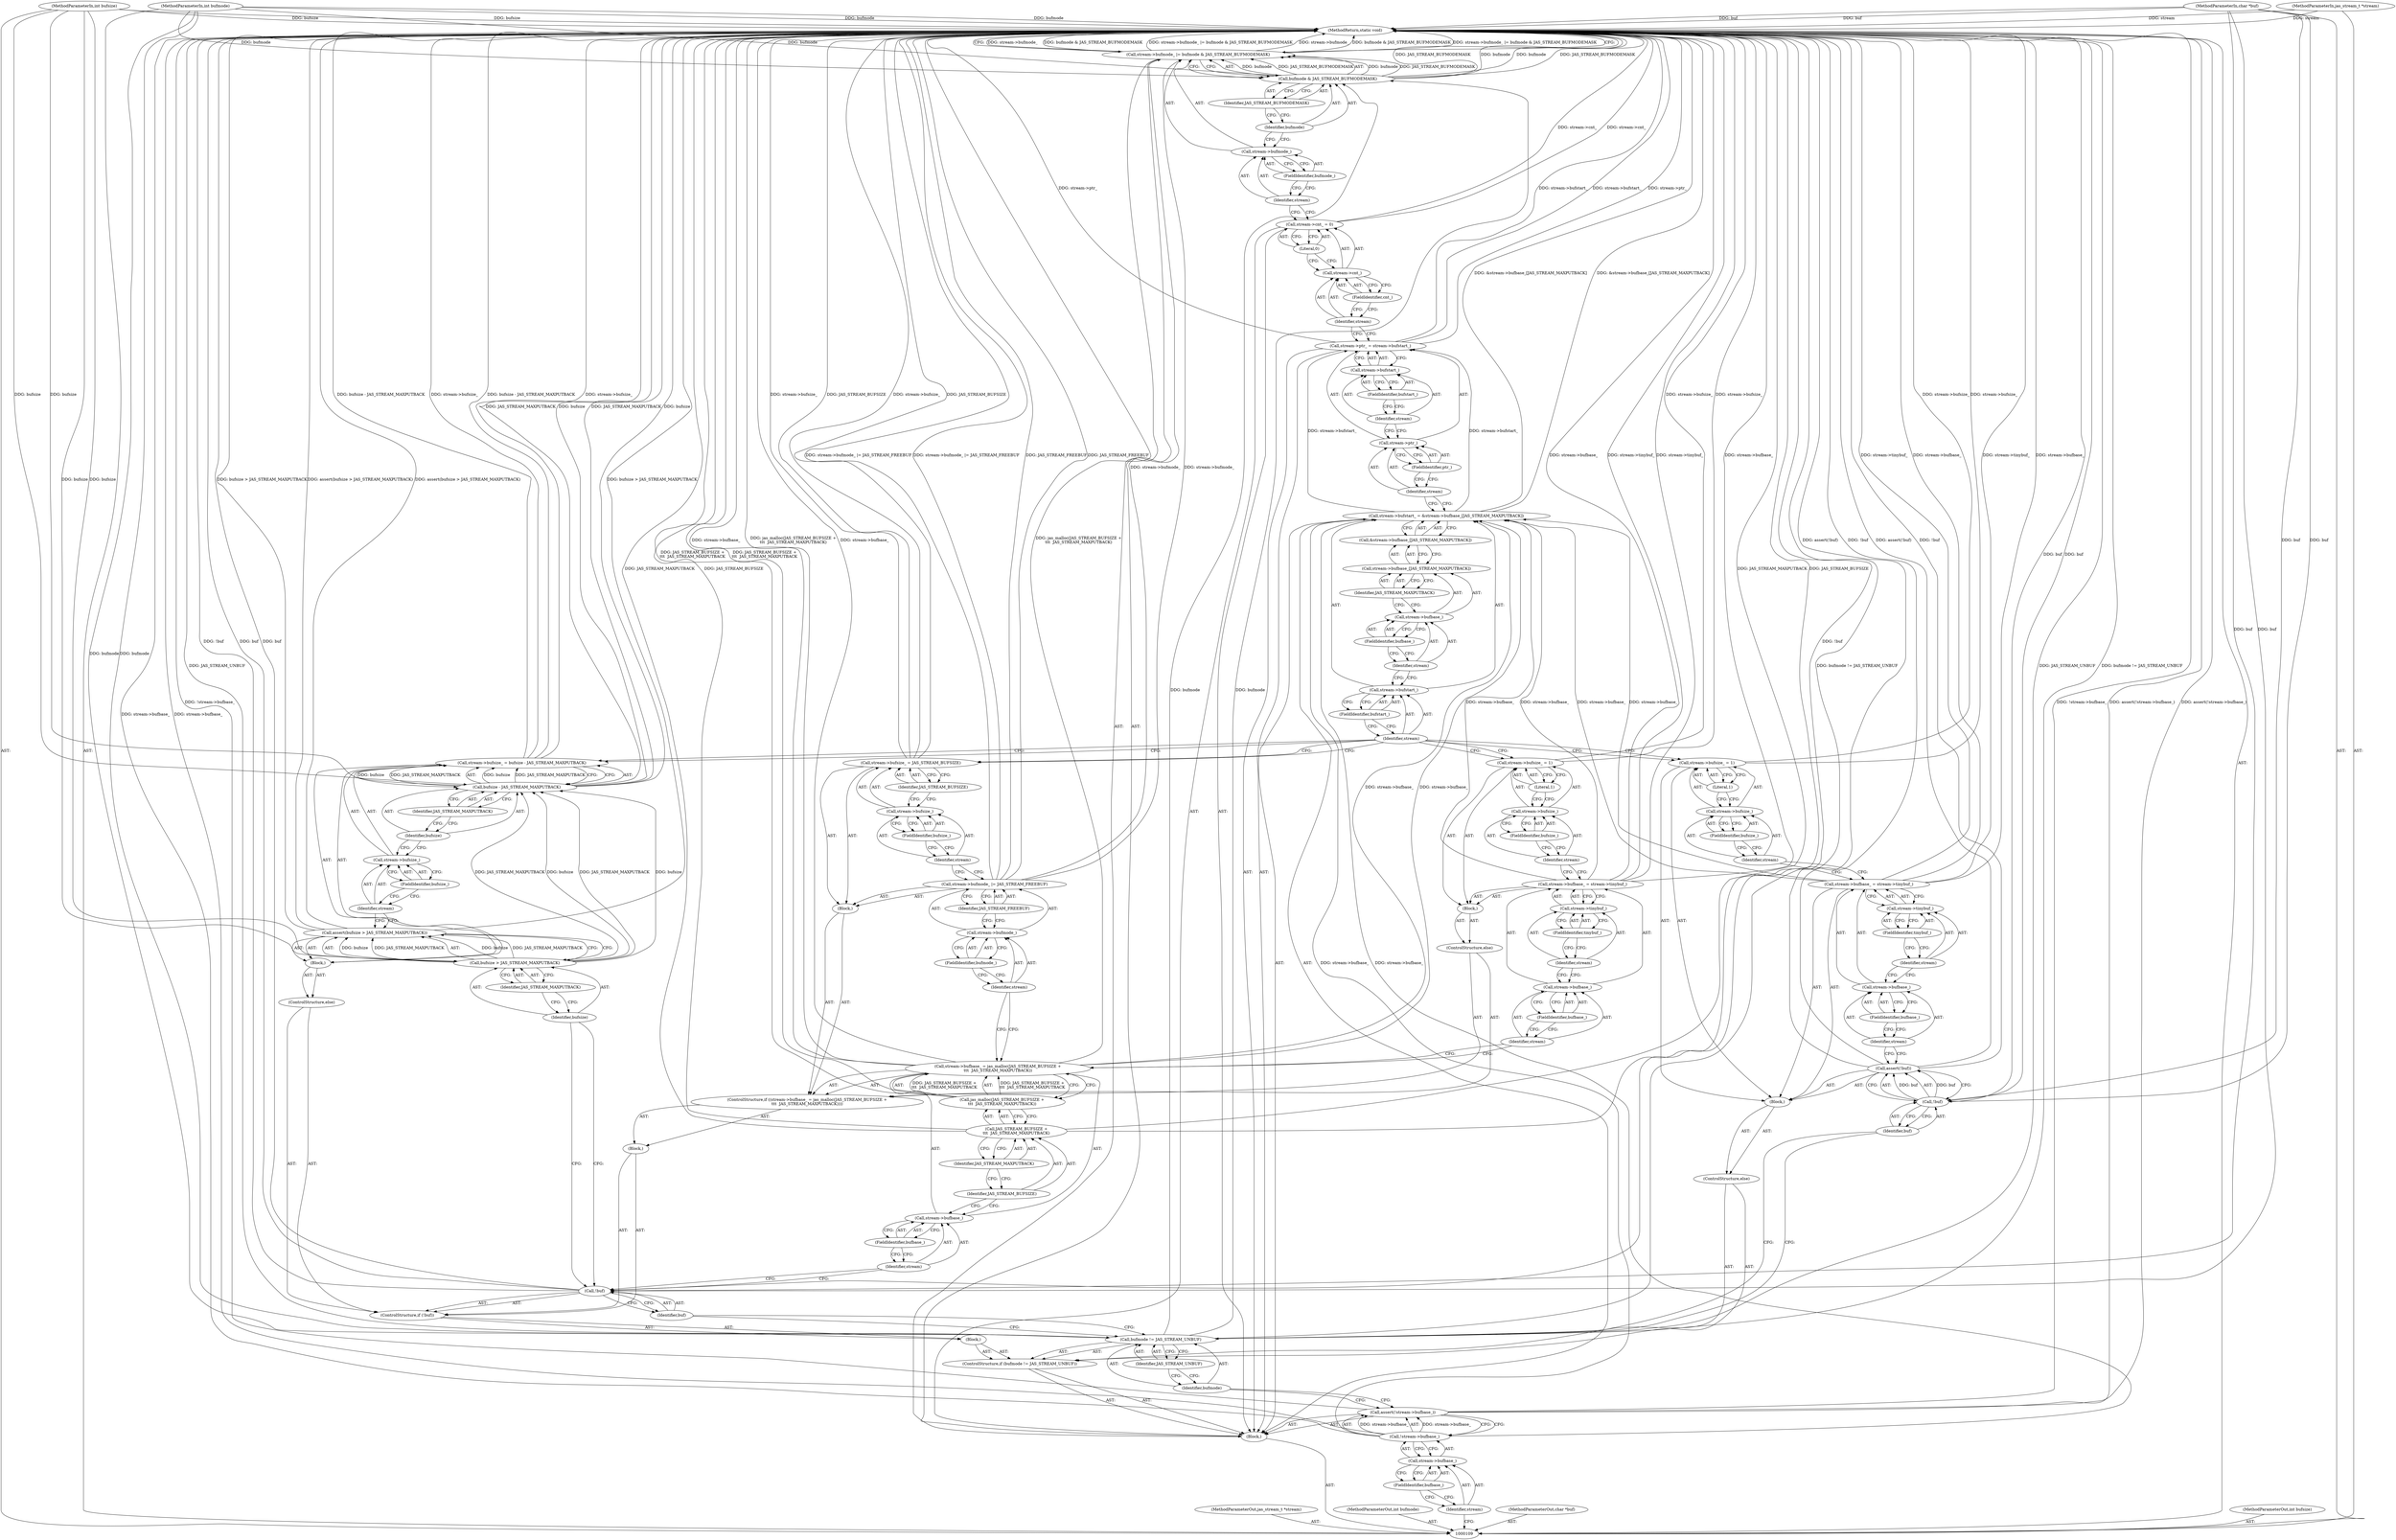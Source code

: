 digraph "0_jasper_d42b2388f7f8e0332c846675133acea151fc557a_30" {
"1000222" [label="(MethodReturn,static void)"];
"1000110" [label="(MethodParameterIn,jas_stream_t *stream)"];
"1000291" [label="(MethodParameterOut,jas_stream_t *stream)"];
"1000111" [label="(MethodParameterIn,int bufmode)"];
"1000292" [label="(MethodParameterOut,int bufmode)"];
"1000112" [label="(MethodParameterIn,char *buf)"];
"1000293" [label="(MethodParameterOut,char *buf)"];
"1000128" [label="(Block,)"];
"1000125" [label="(ControlStructure,if (!buf))"];
"1000126" [label="(Call,!buf)"];
"1000127" [label="(Identifier,buf)"];
"1000133" [label="(FieldIdentifier,bufbase_)"];
"1000134" [label="(Call,jas_malloc(JAS_STREAM_BUFSIZE +\n\t\t\t  JAS_STREAM_MAXPUTBACK))"];
"1000129" [label="(ControlStructure,if ((stream->bufbase_ = jas_malloc(JAS_STREAM_BUFSIZE +\n\t\t\t  JAS_STREAM_MAXPUTBACK))))"];
"1000135" [label="(Call,JAS_STREAM_BUFSIZE +\n\t\t\t  JAS_STREAM_MAXPUTBACK)"];
"1000136" [label="(Identifier,JAS_STREAM_BUFSIZE)"];
"1000130" [label="(Call,stream->bufbase_ = jas_malloc(JAS_STREAM_BUFSIZE +\n\t\t\t  JAS_STREAM_MAXPUTBACK))"];
"1000131" [label="(Call,stream->bufbase_)"];
"1000132" [label="(Identifier,stream)"];
"1000138" [label="(Block,)"];
"1000137" [label="(Identifier,JAS_STREAM_MAXPUTBACK)"];
"1000142" [label="(FieldIdentifier,bufmode_)"];
"1000143" [label="(Identifier,JAS_STREAM_FREEBUF)"];
"1000139" [label="(Call,stream->bufmode_ |= JAS_STREAM_FREEBUF)"];
"1000140" [label="(Call,stream->bufmode_)"];
"1000141" [label="(Identifier,stream)"];
"1000147" [label="(FieldIdentifier,bufsize_)"];
"1000148" [label="(Identifier,JAS_STREAM_BUFSIZE)"];
"1000144" [label="(Call,stream->bufsize_ = JAS_STREAM_BUFSIZE)"];
"1000145" [label="(Call,stream->bufsize_)"];
"1000146" [label="(Identifier,stream)"];
"1000150" [label="(Block,)"];
"1000149" [label="(ControlStructure,else)"];
"1000113" [label="(MethodParameterIn,int bufsize)"];
"1000294" [label="(MethodParameterOut,int bufsize)"];
"1000154" [label="(FieldIdentifier,bufbase_)"];
"1000155" [label="(Call,stream->tinybuf_)"];
"1000156" [label="(Identifier,stream)"];
"1000157" [label="(FieldIdentifier,tinybuf_)"];
"1000151" [label="(Call,stream->bufbase_ = stream->tinybuf_)"];
"1000152" [label="(Call,stream->bufbase_)"];
"1000153" [label="(Identifier,stream)"];
"1000161" [label="(FieldIdentifier,bufsize_)"];
"1000162" [label="(Literal,1)"];
"1000158" [label="(Call,stream->bufsize_ = 1)"];
"1000159" [label="(Call,stream->bufsize_)"];
"1000160" [label="(Identifier,stream)"];
"1000163" [label="(ControlStructure,else)"];
"1000164" [label="(Block,)"];
"1000166" [label="(Call,bufsize > JAS_STREAM_MAXPUTBACK)"];
"1000167" [label="(Identifier,bufsize)"];
"1000168" [label="(Identifier,JAS_STREAM_MAXPUTBACK)"];
"1000165" [label="(Call,assert(bufsize > JAS_STREAM_MAXPUTBACK))"];
"1000172" [label="(FieldIdentifier,bufsize_)"];
"1000173" [label="(Call,bufsize - JAS_STREAM_MAXPUTBACK)"];
"1000174" [label="(Identifier,bufsize)"];
"1000175" [label="(Identifier,JAS_STREAM_MAXPUTBACK)"];
"1000169" [label="(Call,stream->bufsize_ = bufsize - JAS_STREAM_MAXPUTBACK)"];
"1000170" [label="(Call,stream->bufsize_)"];
"1000171" [label="(Identifier,stream)"];
"1000114" [label="(Block,)"];
"1000176" [label="(ControlStructure,else)"];
"1000177" [label="(Block,)"];
"1000180" [label="(Identifier,buf)"];
"1000178" [label="(Call,assert(!buf))"];
"1000179" [label="(Call,!buf)"];
"1000184" [label="(FieldIdentifier,bufbase_)"];
"1000181" [label="(Call,stream->bufbase_ = stream->tinybuf_)"];
"1000182" [label="(Call,stream->bufbase_)"];
"1000183" [label="(Identifier,stream)"];
"1000185" [label="(Call,stream->tinybuf_)"];
"1000186" [label="(Identifier,stream)"];
"1000187" [label="(FieldIdentifier,tinybuf_)"];
"1000191" [label="(FieldIdentifier,bufsize_)"];
"1000188" [label="(Call,stream->bufsize_ = 1)"];
"1000189" [label="(Call,stream->bufsize_)"];
"1000190" [label="(Identifier,stream)"];
"1000192" [label="(Literal,1)"];
"1000193" [label="(Call,stream->bufstart_ = &stream->bufbase_[JAS_STREAM_MAXPUTBACK])"];
"1000194" [label="(Call,stream->bufstart_)"];
"1000195" [label="(Identifier,stream)"];
"1000197" [label="(Call,&stream->bufbase_[JAS_STREAM_MAXPUTBACK])"];
"1000198" [label="(Call,stream->bufbase_[JAS_STREAM_MAXPUTBACK])"];
"1000199" [label="(Call,stream->bufbase_)"];
"1000200" [label="(Identifier,stream)"];
"1000201" [label="(FieldIdentifier,bufbase_)"];
"1000202" [label="(Identifier,JAS_STREAM_MAXPUTBACK)"];
"1000196" [label="(FieldIdentifier,bufstart_)"];
"1000203" [label="(Call,stream->ptr_ = stream->bufstart_)"];
"1000204" [label="(Call,stream->ptr_)"];
"1000205" [label="(Identifier,stream)"];
"1000207" [label="(Call,stream->bufstart_)"];
"1000208" [label="(Identifier,stream)"];
"1000209" [label="(FieldIdentifier,bufstart_)"];
"1000206" [label="(FieldIdentifier,ptr_)"];
"1000210" [label="(Call,stream->cnt_ = 0)"];
"1000211" [label="(Call,stream->cnt_)"];
"1000212" [label="(Identifier,stream)"];
"1000214" [label="(Literal,0)"];
"1000213" [label="(FieldIdentifier,cnt_)"];
"1000215" [label="(Call,stream->bufmode_ |= bufmode & JAS_STREAM_BUFMODEMASK)"];
"1000216" [label="(Call,stream->bufmode_)"];
"1000217" [label="(Identifier,stream)"];
"1000219" [label="(Call,bufmode & JAS_STREAM_BUFMODEMASK)"];
"1000220" [label="(Identifier,bufmode)"];
"1000221" [label="(Identifier,JAS_STREAM_BUFMODEMASK)"];
"1000218" [label="(FieldIdentifier,bufmode_)"];
"1000115" [label="(Call,assert(!stream->bufbase_))"];
"1000119" [label="(FieldIdentifier,bufbase_)"];
"1000116" [label="(Call,!stream->bufbase_)"];
"1000117" [label="(Call,stream->bufbase_)"];
"1000118" [label="(Identifier,stream)"];
"1000120" [label="(ControlStructure,if (bufmode != JAS_STREAM_UNBUF))"];
"1000123" [label="(Identifier,JAS_STREAM_UNBUF)"];
"1000124" [label="(Block,)"];
"1000121" [label="(Call,bufmode != JAS_STREAM_UNBUF)"];
"1000122" [label="(Identifier,bufmode)"];
"1000222" -> "1000109"  [label="AST: "];
"1000222" -> "1000215"  [label="CFG: "];
"1000219" -> "1000222"  [label="DDG: JAS_STREAM_BUFMODEMASK"];
"1000219" -> "1000222"  [label="DDG: bufmode"];
"1000181" -> "1000222"  [label="DDG: stream->tinybuf_"];
"1000181" -> "1000222"  [label="DDG: stream->bufbase_"];
"1000215" -> "1000222"  [label="DDG: stream->bufmode_"];
"1000215" -> "1000222"  [label="DDG: bufmode & JAS_STREAM_BUFMODEMASK"];
"1000215" -> "1000222"  [label="DDG: stream->bufmode_ |= bufmode & JAS_STREAM_BUFMODEMASK"];
"1000178" -> "1000222"  [label="DDG: !buf"];
"1000178" -> "1000222"  [label="DDG: assert(!buf)"];
"1000188" -> "1000222"  [label="DDG: stream->bufsize_"];
"1000144" -> "1000222"  [label="DDG: JAS_STREAM_BUFSIZE"];
"1000144" -> "1000222"  [label="DDG: stream->bufsize_"];
"1000112" -> "1000222"  [label="DDG: buf"];
"1000193" -> "1000222"  [label="DDG: &stream->bufbase_[JAS_STREAM_MAXPUTBACK]"];
"1000158" -> "1000222"  [label="DDG: stream->bufsize_"];
"1000116" -> "1000222"  [label="DDG: stream->bufbase_"];
"1000126" -> "1000222"  [label="DDG: !buf"];
"1000126" -> "1000222"  [label="DDG: buf"];
"1000121" -> "1000222"  [label="DDG: JAS_STREAM_UNBUF"];
"1000121" -> "1000222"  [label="DDG: bufmode != JAS_STREAM_UNBUF"];
"1000139" -> "1000222"  [label="DDG: stream->bufmode_ |= JAS_STREAM_FREEBUF"];
"1000139" -> "1000222"  [label="DDG: JAS_STREAM_FREEBUF"];
"1000165" -> "1000222"  [label="DDG: bufsize > JAS_STREAM_MAXPUTBACK"];
"1000165" -> "1000222"  [label="DDG: assert(bufsize > JAS_STREAM_MAXPUTBACK)"];
"1000151" -> "1000222"  [label="DDG: stream->bufbase_"];
"1000151" -> "1000222"  [label="DDG: stream->tinybuf_"];
"1000130" -> "1000222"  [label="DDG: jas_malloc(JAS_STREAM_BUFSIZE +\n\t\t\t  JAS_STREAM_MAXPUTBACK)"];
"1000130" -> "1000222"  [label="DDG: stream->bufbase_"];
"1000115" -> "1000222"  [label="DDG: assert(!stream->bufbase_)"];
"1000115" -> "1000222"  [label="DDG: !stream->bufbase_"];
"1000179" -> "1000222"  [label="DDG: buf"];
"1000203" -> "1000222"  [label="DDG: stream->bufstart_"];
"1000203" -> "1000222"  [label="DDG: stream->ptr_"];
"1000134" -> "1000222"  [label="DDG: JAS_STREAM_BUFSIZE +\n\t\t\t  JAS_STREAM_MAXPUTBACK"];
"1000113" -> "1000222"  [label="DDG: bufsize"];
"1000210" -> "1000222"  [label="DDG: stream->cnt_"];
"1000110" -> "1000222"  [label="DDG: stream"];
"1000169" -> "1000222"  [label="DDG: bufsize - JAS_STREAM_MAXPUTBACK"];
"1000169" -> "1000222"  [label="DDG: stream->bufsize_"];
"1000135" -> "1000222"  [label="DDG: JAS_STREAM_BUFSIZE"];
"1000135" -> "1000222"  [label="DDG: JAS_STREAM_MAXPUTBACK"];
"1000111" -> "1000222"  [label="DDG: bufmode"];
"1000173" -> "1000222"  [label="DDG: bufsize"];
"1000173" -> "1000222"  [label="DDG: JAS_STREAM_MAXPUTBACK"];
"1000110" -> "1000109"  [label="AST: "];
"1000110" -> "1000222"  [label="DDG: stream"];
"1000291" -> "1000109"  [label="AST: "];
"1000111" -> "1000109"  [label="AST: "];
"1000111" -> "1000222"  [label="DDG: bufmode"];
"1000111" -> "1000121"  [label="DDG: bufmode"];
"1000111" -> "1000219"  [label="DDG: bufmode"];
"1000292" -> "1000109"  [label="AST: "];
"1000112" -> "1000109"  [label="AST: "];
"1000112" -> "1000222"  [label="DDG: buf"];
"1000112" -> "1000126"  [label="DDG: buf"];
"1000112" -> "1000179"  [label="DDG: buf"];
"1000293" -> "1000109"  [label="AST: "];
"1000128" -> "1000125"  [label="AST: "];
"1000129" -> "1000128"  [label="AST: "];
"1000125" -> "1000124"  [label="AST: "];
"1000126" -> "1000125"  [label="AST: "];
"1000128" -> "1000125"  [label="AST: "];
"1000163" -> "1000125"  [label="AST: "];
"1000126" -> "1000125"  [label="AST: "];
"1000126" -> "1000127"  [label="CFG: "];
"1000127" -> "1000126"  [label="AST: "];
"1000132" -> "1000126"  [label="CFG: "];
"1000167" -> "1000126"  [label="CFG: "];
"1000126" -> "1000222"  [label="DDG: !buf"];
"1000126" -> "1000222"  [label="DDG: buf"];
"1000112" -> "1000126"  [label="DDG: buf"];
"1000127" -> "1000126"  [label="AST: "];
"1000127" -> "1000121"  [label="CFG: "];
"1000126" -> "1000127"  [label="CFG: "];
"1000133" -> "1000131"  [label="AST: "];
"1000133" -> "1000132"  [label="CFG: "];
"1000131" -> "1000133"  [label="CFG: "];
"1000134" -> "1000130"  [label="AST: "];
"1000134" -> "1000135"  [label="CFG: "];
"1000135" -> "1000134"  [label="AST: "];
"1000130" -> "1000134"  [label="CFG: "];
"1000134" -> "1000222"  [label="DDG: JAS_STREAM_BUFSIZE +\n\t\t\t  JAS_STREAM_MAXPUTBACK"];
"1000134" -> "1000130"  [label="DDG: JAS_STREAM_BUFSIZE +\n\t\t\t  JAS_STREAM_MAXPUTBACK"];
"1000129" -> "1000128"  [label="AST: "];
"1000130" -> "1000129"  [label="AST: "];
"1000138" -> "1000129"  [label="AST: "];
"1000149" -> "1000129"  [label="AST: "];
"1000135" -> "1000134"  [label="AST: "];
"1000135" -> "1000137"  [label="CFG: "];
"1000136" -> "1000135"  [label="AST: "];
"1000137" -> "1000135"  [label="AST: "];
"1000134" -> "1000135"  [label="CFG: "];
"1000135" -> "1000222"  [label="DDG: JAS_STREAM_BUFSIZE"];
"1000135" -> "1000222"  [label="DDG: JAS_STREAM_MAXPUTBACK"];
"1000136" -> "1000135"  [label="AST: "];
"1000136" -> "1000131"  [label="CFG: "];
"1000137" -> "1000136"  [label="CFG: "];
"1000130" -> "1000129"  [label="AST: "];
"1000130" -> "1000134"  [label="CFG: "];
"1000131" -> "1000130"  [label="AST: "];
"1000134" -> "1000130"  [label="AST: "];
"1000141" -> "1000130"  [label="CFG: "];
"1000153" -> "1000130"  [label="CFG: "];
"1000130" -> "1000222"  [label="DDG: jas_malloc(JAS_STREAM_BUFSIZE +\n\t\t\t  JAS_STREAM_MAXPUTBACK)"];
"1000130" -> "1000222"  [label="DDG: stream->bufbase_"];
"1000134" -> "1000130"  [label="DDG: JAS_STREAM_BUFSIZE +\n\t\t\t  JAS_STREAM_MAXPUTBACK"];
"1000130" -> "1000193"  [label="DDG: stream->bufbase_"];
"1000131" -> "1000130"  [label="AST: "];
"1000131" -> "1000133"  [label="CFG: "];
"1000132" -> "1000131"  [label="AST: "];
"1000133" -> "1000131"  [label="AST: "];
"1000136" -> "1000131"  [label="CFG: "];
"1000132" -> "1000131"  [label="AST: "];
"1000132" -> "1000126"  [label="CFG: "];
"1000133" -> "1000132"  [label="CFG: "];
"1000138" -> "1000129"  [label="AST: "];
"1000139" -> "1000138"  [label="AST: "];
"1000144" -> "1000138"  [label="AST: "];
"1000137" -> "1000135"  [label="AST: "];
"1000137" -> "1000136"  [label="CFG: "];
"1000135" -> "1000137"  [label="CFG: "];
"1000142" -> "1000140"  [label="AST: "];
"1000142" -> "1000141"  [label="CFG: "];
"1000140" -> "1000142"  [label="CFG: "];
"1000143" -> "1000139"  [label="AST: "];
"1000143" -> "1000140"  [label="CFG: "];
"1000139" -> "1000143"  [label="CFG: "];
"1000139" -> "1000138"  [label="AST: "];
"1000139" -> "1000143"  [label="CFG: "];
"1000140" -> "1000139"  [label="AST: "];
"1000143" -> "1000139"  [label="AST: "];
"1000146" -> "1000139"  [label="CFG: "];
"1000139" -> "1000222"  [label="DDG: stream->bufmode_ |= JAS_STREAM_FREEBUF"];
"1000139" -> "1000222"  [label="DDG: JAS_STREAM_FREEBUF"];
"1000139" -> "1000215"  [label="DDG: stream->bufmode_"];
"1000140" -> "1000139"  [label="AST: "];
"1000140" -> "1000142"  [label="CFG: "];
"1000141" -> "1000140"  [label="AST: "];
"1000142" -> "1000140"  [label="AST: "];
"1000143" -> "1000140"  [label="CFG: "];
"1000141" -> "1000140"  [label="AST: "];
"1000141" -> "1000130"  [label="CFG: "];
"1000142" -> "1000141"  [label="CFG: "];
"1000147" -> "1000145"  [label="AST: "];
"1000147" -> "1000146"  [label="CFG: "];
"1000145" -> "1000147"  [label="CFG: "];
"1000148" -> "1000144"  [label="AST: "];
"1000148" -> "1000145"  [label="CFG: "];
"1000144" -> "1000148"  [label="CFG: "];
"1000144" -> "1000138"  [label="AST: "];
"1000144" -> "1000148"  [label="CFG: "];
"1000145" -> "1000144"  [label="AST: "];
"1000148" -> "1000144"  [label="AST: "];
"1000195" -> "1000144"  [label="CFG: "];
"1000144" -> "1000222"  [label="DDG: JAS_STREAM_BUFSIZE"];
"1000144" -> "1000222"  [label="DDG: stream->bufsize_"];
"1000145" -> "1000144"  [label="AST: "];
"1000145" -> "1000147"  [label="CFG: "];
"1000146" -> "1000145"  [label="AST: "];
"1000147" -> "1000145"  [label="AST: "];
"1000148" -> "1000145"  [label="CFG: "];
"1000146" -> "1000145"  [label="AST: "];
"1000146" -> "1000139"  [label="CFG: "];
"1000147" -> "1000146"  [label="CFG: "];
"1000150" -> "1000149"  [label="AST: "];
"1000151" -> "1000150"  [label="AST: "];
"1000158" -> "1000150"  [label="AST: "];
"1000149" -> "1000129"  [label="AST: "];
"1000150" -> "1000149"  [label="AST: "];
"1000113" -> "1000109"  [label="AST: "];
"1000113" -> "1000222"  [label="DDG: bufsize"];
"1000113" -> "1000166"  [label="DDG: bufsize"];
"1000113" -> "1000173"  [label="DDG: bufsize"];
"1000294" -> "1000109"  [label="AST: "];
"1000154" -> "1000152"  [label="AST: "];
"1000154" -> "1000153"  [label="CFG: "];
"1000152" -> "1000154"  [label="CFG: "];
"1000155" -> "1000151"  [label="AST: "];
"1000155" -> "1000157"  [label="CFG: "];
"1000156" -> "1000155"  [label="AST: "];
"1000157" -> "1000155"  [label="AST: "];
"1000151" -> "1000155"  [label="CFG: "];
"1000156" -> "1000155"  [label="AST: "];
"1000156" -> "1000152"  [label="CFG: "];
"1000157" -> "1000156"  [label="CFG: "];
"1000157" -> "1000155"  [label="AST: "];
"1000157" -> "1000156"  [label="CFG: "];
"1000155" -> "1000157"  [label="CFG: "];
"1000151" -> "1000150"  [label="AST: "];
"1000151" -> "1000155"  [label="CFG: "];
"1000152" -> "1000151"  [label="AST: "];
"1000155" -> "1000151"  [label="AST: "];
"1000160" -> "1000151"  [label="CFG: "];
"1000151" -> "1000222"  [label="DDG: stream->bufbase_"];
"1000151" -> "1000222"  [label="DDG: stream->tinybuf_"];
"1000151" -> "1000193"  [label="DDG: stream->bufbase_"];
"1000152" -> "1000151"  [label="AST: "];
"1000152" -> "1000154"  [label="CFG: "];
"1000153" -> "1000152"  [label="AST: "];
"1000154" -> "1000152"  [label="AST: "];
"1000156" -> "1000152"  [label="CFG: "];
"1000153" -> "1000152"  [label="AST: "];
"1000153" -> "1000130"  [label="CFG: "];
"1000154" -> "1000153"  [label="CFG: "];
"1000161" -> "1000159"  [label="AST: "];
"1000161" -> "1000160"  [label="CFG: "];
"1000159" -> "1000161"  [label="CFG: "];
"1000162" -> "1000158"  [label="AST: "];
"1000162" -> "1000159"  [label="CFG: "];
"1000158" -> "1000162"  [label="CFG: "];
"1000158" -> "1000150"  [label="AST: "];
"1000158" -> "1000162"  [label="CFG: "];
"1000159" -> "1000158"  [label="AST: "];
"1000162" -> "1000158"  [label="AST: "];
"1000195" -> "1000158"  [label="CFG: "];
"1000158" -> "1000222"  [label="DDG: stream->bufsize_"];
"1000159" -> "1000158"  [label="AST: "];
"1000159" -> "1000161"  [label="CFG: "];
"1000160" -> "1000159"  [label="AST: "];
"1000161" -> "1000159"  [label="AST: "];
"1000162" -> "1000159"  [label="CFG: "];
"1000160" -> "1000159"  [label="AST: "];
"1000160" -> "1000151"  [label="CFG: "];
"1000161" -> "1000160"  [label="CFG: "];
"1000163" -> "1000125"  [label="AST: "];
"1000164" -> "1000163"  [label="AST: "];
"1000164" -> "1000163"  [label="AST: "];
"1000165" -> "1000164"  [label="AST: "];
"1000169" -> "1000164"  [label="AST: "];
"1000166" -> "1000165"  [label="AST: "];
"1000166" -> "1000168"  [label="CFG: "];
"1000167" -> "1000166"  [label="AST: "];
"1000168" -> "1000166"  [label="AST: "];
"1000165" -> "1000166"  [label="CFG: "];
"1000166" -> "1000165"  [label="DDG: bufsize"];
"1000166" -> "1000165"  [label="DDG: JAS_STREAM_MAXPUTBACK"];
"1000113" -> "1000166"  [label="DDG: bufsize"];
"1000166" -> "1000173"  [label="DDG: bufsize"];
"1000166" -> "1000173"  [label="DDG: JAS_STREAM_MAXPUTBACK"];
"1000167" -> "1000166"  [label="AST: "];
"1000167" -> "1000126"  [label="CFG: "];
"1000168" -> "1000167"  [label="CFG: "];
"1000168" -> "1000166"  [label="AST: "];
"1000168" -> "1000167"  [label="CFG: "];
"1000166" -> "1000168"  [label="CFG: "];
"1000165" -> "1000164"  [label="AST: "];
"1000165" -> "1000166"  [label="CFG: "];
"1000166" -> "1000165"  [label="AST: "];
"1000171" -> "1000165"  [label="CFG: "];
"1000165" -> "1000222"  [label="DDG: bufsize > JAS_STREAM_MAXPUTBACK"];
"1000165" -> "1000222"  [label="DDG: assert(bufsize > JAS_STREAM_MAXPUTBACK)"];
"1000166" -> "1000165"  [label="DDG: bufsize"];
"1000166" -> "1000165"  [label="DDG: JAS_STREAM_MAXPUTBACK"];
"1000172" -> "1000170"  [label="AST: "];
"1000172" -> "1000171"  [label="CFG: "];
"1000170" -> "1000172"  [label="CFG: "];
"1000173" -> "1000169"  [label="AST: "];
"1000173" -> "1000175"  [label="CFG: "];
"1000174" -> "1000173"  [label="AST: "];
"1000175" -> "1000173"  [label="AST: "];
"1000169" -> "1000173"  [label="CFG: "];
"1000173" -> "1000222"  [label="DDG: bufsize"];
"1000173" -> "1000222"  [label="DDG: JAS_STREAM_MAXPUTBACK"];
"1000173" -> "1000169"  [label="DDG: bufsize"];
"1000173" -> "1000169"  [label="DDG: JAS_STREAM_MAXPUTBACK"];
"1000166" -> "1000173"  [label="DDG: bufsize"];
"1000166" -> "1000173"  [label="DDG: JAS_STREAM_MAXPUTBACK"];
"1000113" -> "1000173"  [label="DDG: bufsize"];
"1000174" -> "1000173"  [label="AST: "];
"1000174" -> "1000170"  [label="CFG: "];
"1000175" -> "1000174"  [label="CFG: "];
"1000175" -> "1000173"  [label="AST: "];
"1000175" -> "1000174"  [label="CFG: "];
"1000173" -> "1000175"  [label="CFG: "];
"1000169" -> "1000164"  [label="AST: "];
"1000169" -> "1000173"  [label="CFG: "];
"1000170" -> "1000169"  [label="AST: "];
"1000173" -> "1000169"  [label="AST: "];
"1000195" -> "1000169"  [label="CFG: "];
"1000169" -> "1000222"  [label="DDG: bufsize - JAS_STREAM_MAXPUTBACK"];
"1000169" -> "1000222"  [label="DDG: stream->bufsize_"];
"1000173" -> "1000169"  [label="DDG: bufsize"];
"1000173" -> "1000169"  [label="DDG: JAS_STREAM_MAXPUTBACK"];
"1000170" -> "1000169"  [label="AST: "];
"1000170" -> "1000172"  [label="CFG: "];
"1000171" -> "1000170"  [label="AST: "];
"1000172" -> "1000170"  [label="AST: "];
"1000174" -> "1000170"  [label="CFG: "];
"1000171" -> "1000170"  [label="AST: "];
"1000171" -> "1000165"  [label="CFG: "];
"1000172" -> "1000171"  [label="CFG: "];
"1000114" -> "1000109"  [label="AST: "];
"1000115" -> "1000114"  [label="AST: "];
"1000120" -> "1000114"  [label="AST: "];
"1000193" -> "1000114"  [label="AST: "];
"1000203" -> "1000114"  [label="AST: "];
"1000210" -> "1000114"  [label="AST: "];
"1000215" -> "1000114"  [label="AST: "];
"1000176" -> "1000120"  [label="AST: "];
"1000177" -> "1000176"  [label="AST: "];
"1000177" -> "1000176"  [label="AST: "];
"1000178" -> "1000177"  [label="AST: "];
"1000181" -> "1000177"  [label="AST: "];
"1000188" -> "1000177"  [label="AST: "];
"1000180" -> "1000179"  [label="AST: "];
"1000180" -> "1000121"  [label="CFG: "];
"1000179" -> "1000180"  [label="CFG: "];
"1000178" -> "1000177"  [label="AST: "];
"1000178" -> "1000179"  [label="CFG: "];
"1000179" -> "1000178"  [label="AST: "];
"1000183" -> "1000178"  [label="CFG: "];
"1000178" -> "1000222"  [label="DDG: !buf"];
"1000178" -> "1000222"  [label="DDG: assert(!buf)"];
"1000179" -> "1000178"  [label="DDG: buf"];
"1000179" -> "1000178"  [label="AST: "];
"1000179" -> "1000180"  [label="CFG: "];
"1000180" -> "1000179"  [label="AST: "];
"1000178" -> "1000179"  [label="CFG: "];
"1000179" -> "1000222"  [label="DDG: buf"];
"1000179" -> "1000178"  [label="DDG: buf"];
"1000112" -> "1000179"  [label="DDG: buf"];
"1000184" -> "1000182"  [label="AST: "];
"1000184" -> "1000183"  [label="CFG: "];
"1000182" -> "1000184"  [label="CFG: "];
"1000181" -> "1000177"  [label="AST: "];
"1000181" -> "1000185"  [label="CFG: "];
"1000182" -> "1000181"  [label="AST: "];
"1000185" -> "1000181"  [label="AST: "];
"1000190" -> "1000181"  [label="CFG: "];
"1000181" -> "1000222"  [label="DDG: stream->tinybuf_"];
"1000181" -> "1000222"  [label="DDG: stream->bufbase_"];
"1000181" -> "1000193"  [label="DDG: stream->bufbase_"];
"1000182" -> "1000181"  [label="AST: "];
"1000182" -> "1000184"  [label="CFG: "];
"1000183" -> "1000182"  [label="AST: "];
"1000184" -> "1000182"  [label="AST: "];
"1000186" -> "1000182"  [label="CFG: "];
"1000183" -> "1000182"  [label="AST: "];
"1000183" -> "1000178"  [label="CFG: "];
"1000184" -> "1000183"  [label="CFG: "];
"1000185" -> "1000181"  [label="AST: "];
"1000185" -> "1000187"  [label="CFG: "];
"1000186" -> "1000185"  [label="AST: "];
"1000187" -> "1000185"  [label="AST: "];
"1000181" -> "1000185"  [label="CFG: "];
"1000186" -> "1000185"  [label="AST: "];
"1000186" -> "1000182"  [label="CFG: "];
"1000187" -> "1000186"  [label="CFG: "];
"1000187" -> "1000185"  [label="AST: "];
"1000187" -> "1000186"  [label="CFG: "];
"1000185" -> "1000187"  [label="CFG: "];
"1000191" -> "1000189"  [label="AST: "];
"1000191" -> "1000190"  [label="CFG: "];
"1000189" -> "1000191"  [label="CFG: "];
"1000188" -> "1000177"  [label="AST: "];
"1000188" -> "1000192"  [label="CFG: "];
"1000189" -> "1000188"  [label="AST: "];
"1000192" -> "1000188"  [label="AST: "];
"1000195" -> "1000188"  [label="CFG: "];
"1000188" -> "1000222"  [label="DDG: stream->bufsize_"];
"1000189" -> "1000188"  [label="AST: "];
"1000189" -> "1000191"  [label="CFG: "];
"1000190" -> "1000189"  [label="AST: "];
"1000191" -> "1000189"  [label="AST: "];
"1000192" -> "1000189"  [label="CFG: "];
"1000190" -> "1000189"  [label="AST: "];
"1000190" -> "1000181"  [label="CFG: "];
"1000191" -> "1000190"  [label="CFG: "];
"1000192" -> "1000188"  [label="AST: "];
"1000192" -> "1000189"  [label="CFG: "];
"1000188" -> "1000192"  [label="CFG: "];
"1000193" -> "1000114"  [label="AST: "];
"1000193" -> "1000197"  [label="CFG: "];
"1000194" -> "1000193"  [label="AST: "];
"1000197" -> "1000193"  [label="AST: "];
"1000205" -> "1000193"  [label="CFG: "];
"1000193" -> "1000222"  [label="DDG: &stream->bufbase_[JAS_STREAM_MAXPUTBACK]"];
"1000151" -> "1000193"  [label="DDG: stream->bufbase_"];
"1000130" -> "1000193"  [label="DDG: stream->bufbase_"];
"1000181" -> "1000193"  [label="DDG: stream->bufbase_"];
"1000116" -> "1000193"  [label="DDG: stream->bufbase_"];
"1000193" -> "1000203"  [label="DDG: stream->bufstart_"];
"1000194" -> "1000193"  [label="AST: "];
"1000194" -> "1000196"  [label="CFG: "];
"1000195" -> "1000194"  [label="AST: "];
"1000196" -> "1000194"  [label="AST: "];
"1000200" -> "1000194"  [label="CFG: "];
"1000195" -> "1000194"  [label="AST: "];
"1000195" -> "1000144"  [label="CFG: "];
"1000195" -> "1000158"  [label="CFG: "];
"1000195" -> "1000169"  [label="CFG: "];
"1000195" -> "1000188"  [label="CFG: "];
"1000196" -> "1000195"  [label="CFG: "];
"1000197" -> "1000193"  [label="AST: "];
"1000197" -> "1000198"  [label="CFG: "];
"1000198" -> "1000197"  [label="AST: "];
"1000193" -> "1000197"  [label="CFG: "];
"1000198" -> "1000197"  [label="AST: "];
"1000198" -> "1000202"  [label="CFG: "];
"1000199" -> "1000198"  [label="AST: "];
"1000202" -> "1000198"  [label="AST: "];
"1000197" -> "1000198"  [label="CFG: "];
"1000199" -> "1000198"  [label="AST: "];
"1000199" -> "1000201"  [label="CFG: "];
"1000200" -> "1000199"  [label="AST: "];
"1000201" -> "1000199"  [label="AST: "];
"1000202" -> "1000199"  [label="CFG: "];
"1000200" -> "1000199"  [label="AST: "];
"1000200" -> "1000194"  [label="CFG: "];
"1000201" -> "1000200"  [label="CFG: "];
"1000201" -> "1000199"  [label="AST: "];
"1000201" -> "1000200"  [label="CFG: "];
"1000199" -> "1000201"  [label="CFG: "];
"1000202" -> "1000198"  [label="AST: "];
"1000202" -> "1000199"  [label="CFG: "];
"1000198" -> "1000202"  [label="CFG: "];
"1000196" -> "1000194"  [label="AST: "];
"1000196" -> "1000195"  [label="CFG: "];
"1000194" -> "1000196"  [label="CFG: "];
"1000203" -> "1000114"  [label="AST: "];
"1000203" -> "1000207"  [label="CFG: "];
"1000204" -> "1000203"  [label="AST: "];
"1000207" -> "1000203"  [label="AST: "];
"1000212" -> "1000203"  [label="CFG: "];
"1000203" -> "1000222"  [label="DDG: stream->bufstart_"];
"1000203" -> "1000222"  [label="DDG: stream->ptr_"];
"1000193" -> "1000203"  [label="DDG: stream->bufstart_"];
"1000204" -> "1000203"  [label="AST: "];
"1000204" -> "1000206"  [label="CFG: "];
"1000205" -> "1000204"  [label="AST: "];
"1000206" -> "1000204"  [label="AST: "];
"1000208" -> "1000204"  [label="CFG: "];
"1000205" -> "1000204"  [label="AST: "];
"1000205" -> "1000193"  [label="CFG: "];
"1000206" -> "1000205"  [label="CFG: "];
"1000207" -> "1000203"  [label="AST: "];
"1000207" -> "1000209"  [label="CFG: "];
"1000208" -> "1000207"  [label="AST: "];
"1000209" -> "1000207"  [label="AST: "];
"1000203" -> "1000207"  [label="CFG: "];
"1000208" -> "1000207"  [label="AST: "];
"1000208" -> "1000204"  [label="CFG: "];
"1000209" -> "1000208"  [label="CFG: "];
"1000209" -> "1000207"  [label="AST: "];
"1000209" -> "1000208"  [label="CFG: "];
"1000207" -> "1000209"  [label="CFG: "];
"1000206" -> "1000204"  [label="AST: "];
"1000206" -> "1000205"  [label="CFG: "];
"1000204" -> "1000206"  [label="CFG: "];
"1000210" -> "1000114"  [label="AST: "];
"1000210" -> "1000214"  [label="CFG: "];
"1000211" -> "1000210"  [label="AST: "];
"1000214" -> "1000210"  [label="AST: "];
"1000217" -> "1000210"  [label="CFG: "];
"1000210" -> "1000222"  [label="DDG: stream->cnt_"];
"1000211" -> "1000210"  [label="AST: "];
"1000211" -> "1000213"  [label="CFG: "];
"1000212" -> "1000211"  [label="AST: "];
"1000213" -> "1000211"  [label="AST: "];
"1000214" -> "1000211"  [label="CFG: "];
"1000212" -> "1000211"  [label="AST: "];
"1000212" -> "1000203"  [label="CFG: "];
"1000213" -> "1000212"  [label="CFG: "];
"1000214" -> "1000210"  [label="AST: "];
"1000214" -> "1000211"  [label="CFG: "];
"1000210" -> "1000214"  [label="CFG: "];
"1000213" -> "1000211"  [label="AST: "];
"1000213" -> "1000212"  [label="CFG: "];
"1000211" -> "1000213"  [label="CFG: "];
"1000215" -> "1000114"  [label="AST: "];
"1000215" -> "1000219"  [label="CFG: "];
"1000216" -> "1000215"  [label="AST: "];
"1000219" -> "1000215"  [label="AST: "];
"1000222" -> "1000215"  [label="CFG: "];
"1000215" -> "1000222"  [label="DDG: stream->bufmode_"];
"1000215" -> "1000222"  [label="DDG: bufmode & JAS_STREAM_BUFMODEMASK"];
"1000215" -> "1000222"  [label="DDG: stream->bufmode_ |= bufmode & JAS_STREAM_BUFMODEMASK"];
"1000139" -> "1000215"  [label="DDG: stream->bufmode_"];
"1000219" -> "1000215"  [label="DDG: bufmode"];
"1000219" -> "1000215"  [label="DDG: JAS_STREAM_BUFMODEMASK"];
"1000216" -> "1000215"  [label="AST: "];
"1000216" -> "1000218"  [label="CFG: "];
"1000217" -> "1000216"  [label="AST: "];
"1000218" -> "1000216"  [label="AST: "];
"1000220" -> "1000216"  [label="CFG: "];
"1000217" -> "1000216"  [label="AST: "];
"1000217" -> "1000210"  [label="CFG: "];
"1000218" -> "1000217"  [label="CFG: "];
"1000219" -> "1000215"  [label="AST: "];
"1000219" -> "1000221"  [label="CFG: "];
"1000220" -> "1000219"  [label="AST: "];
"1000221" -> "1000219"  [label="AST: "];
"1000215" -> "1000219"  [label="CFG: "];
"1000219" -> "1000222"  [label="DDG: JAS_STREAM_BUFMODEMASK"];
"1000219" -> "1000222"  [label="DDG: bufmode"];
"1000219" -> "1000215"  [label="DDG: bufmode"];
"1000219" -> "1000215"  [label="DDG: JAS_STREAM_BUFMODEMASK"];
"1000121" -> "1000219"  [label="DDG: bufmode"];
"1000111" -> "1000219"  [label="DDG: bufmode"];
"1000220" -> "1000219"  [label="AST: "];
"1000220" -> "1000216"  [label="CFG: "];
"1000221" -> "1000220"  [label="CFG: "];
"1000221" -> "1000219"  [label="AST: "];
"1000221" -> "1000220"  [label="CFG: "];
"1000219" -> "1000221"  [label="CFG: "];
"1000218" -> "1000216"  [label="AST: "];
"1000218" -> "1000217"  [label="CFG: "];
"1000216" -> "1000218"  [label="CFG: "];
"1000115" -> "1000114"  [label="AST: "];
"1000115" -> "1000116"  [label="CFG: "];
"1000116" -> "1000115"  [label="AST: "];
"1000122" -> "1000115"  [label="CFG: "];
"1000115" -> "1000222"  [label="DDG: assert(!stream->bufbase_)"];
"1000115" -> "1000222"  [label="DDG: !stream->bufbase_"];
"1000116" -> "1000115"  [label="DDG: stream->bufbase_"];
"1000119" -> "1000117"  [label="AST: "];
"1000119" -> "1000118"  [label="CFG: "];
"1000117" -> "1000119"  [label="CFG: "];
"1000116" -> "1000115"  [label="AST: "];
"1000116" -> "1000117"  [label="CFG: "];
"1000117" -> "1000116"  [label="AST: "];
"1000115" -> "1000116"  [label="CFG: "];
"1000116" -> "1000222"  [label="DDG: stream->bufbase_"];
"1000116" -> "1000115"  [label="DDG: stream->bufbase_"];
"1000116" -> "1000193"  [label="DDG: stream->bufbase_"];
"1000117" -> "1000116"  [label="AST: "];
"1000117" -> "1000119"  [label="CFG: "];
"1000118" -> "1000117"  [label="AST: "];
"1000119" -> "1000117"  [label="AST: "];
"1000116" -> "1000117"  [label="CFG: "];
"1000118" -> "1000117"  [label="AST: "];
"1000118" -> "1000109"  [label="CFG: "];
"1000119" -> "1000118"  [label="CFG: "];
"1000120" -> "1000114"  [label="AST: "];
"1000121" -> "1000120"  [label="AST: "];
"1000124" -> "1000120"  [label="AST: "];
"1000176" -> "1000120"  [label="AST: "];
"1000123" -> "1000121"  [label="AST: "];
"1000123" -> "1000122"  [label="CFG: "];
"1000121" -> "1000123"  [label="CFG: "];
"1000124" -> "1000120"  [label="AST: "];
"1000125" -> "1000124"  [label="AST: "];
"1000121" -> "1000120"  [label="AST: "];
"1000121" -> "1000123"  [label="CFG: "];
"1000122" -> "1000121"  [label="AST: "];
"1000123" -> "1000121"  [label="AST: "];
"1000127" -> "1000121"  [label="CFG: "];
"1000180" -> "1000121"  [label="CFG: "];
"1000121" -> "1000222"  [label="DDG: JAS_STREAM_UNBUF"];
"1000121" -> "1000222"  [label="DDG: bufmode != JAS_STREAM_UNBUF"];
"1000111" -> "1000121"  [label="DDG: bufmode"];
"1000121" -> "1000219"  [label="DDG: bufmode"];
"1000122" -> "1000121"  [label="AST: "];
"1000122" -> "1000115"  [label="CFG: "];
"1000123" -> "1000122"  [label="CFG: "];
}

